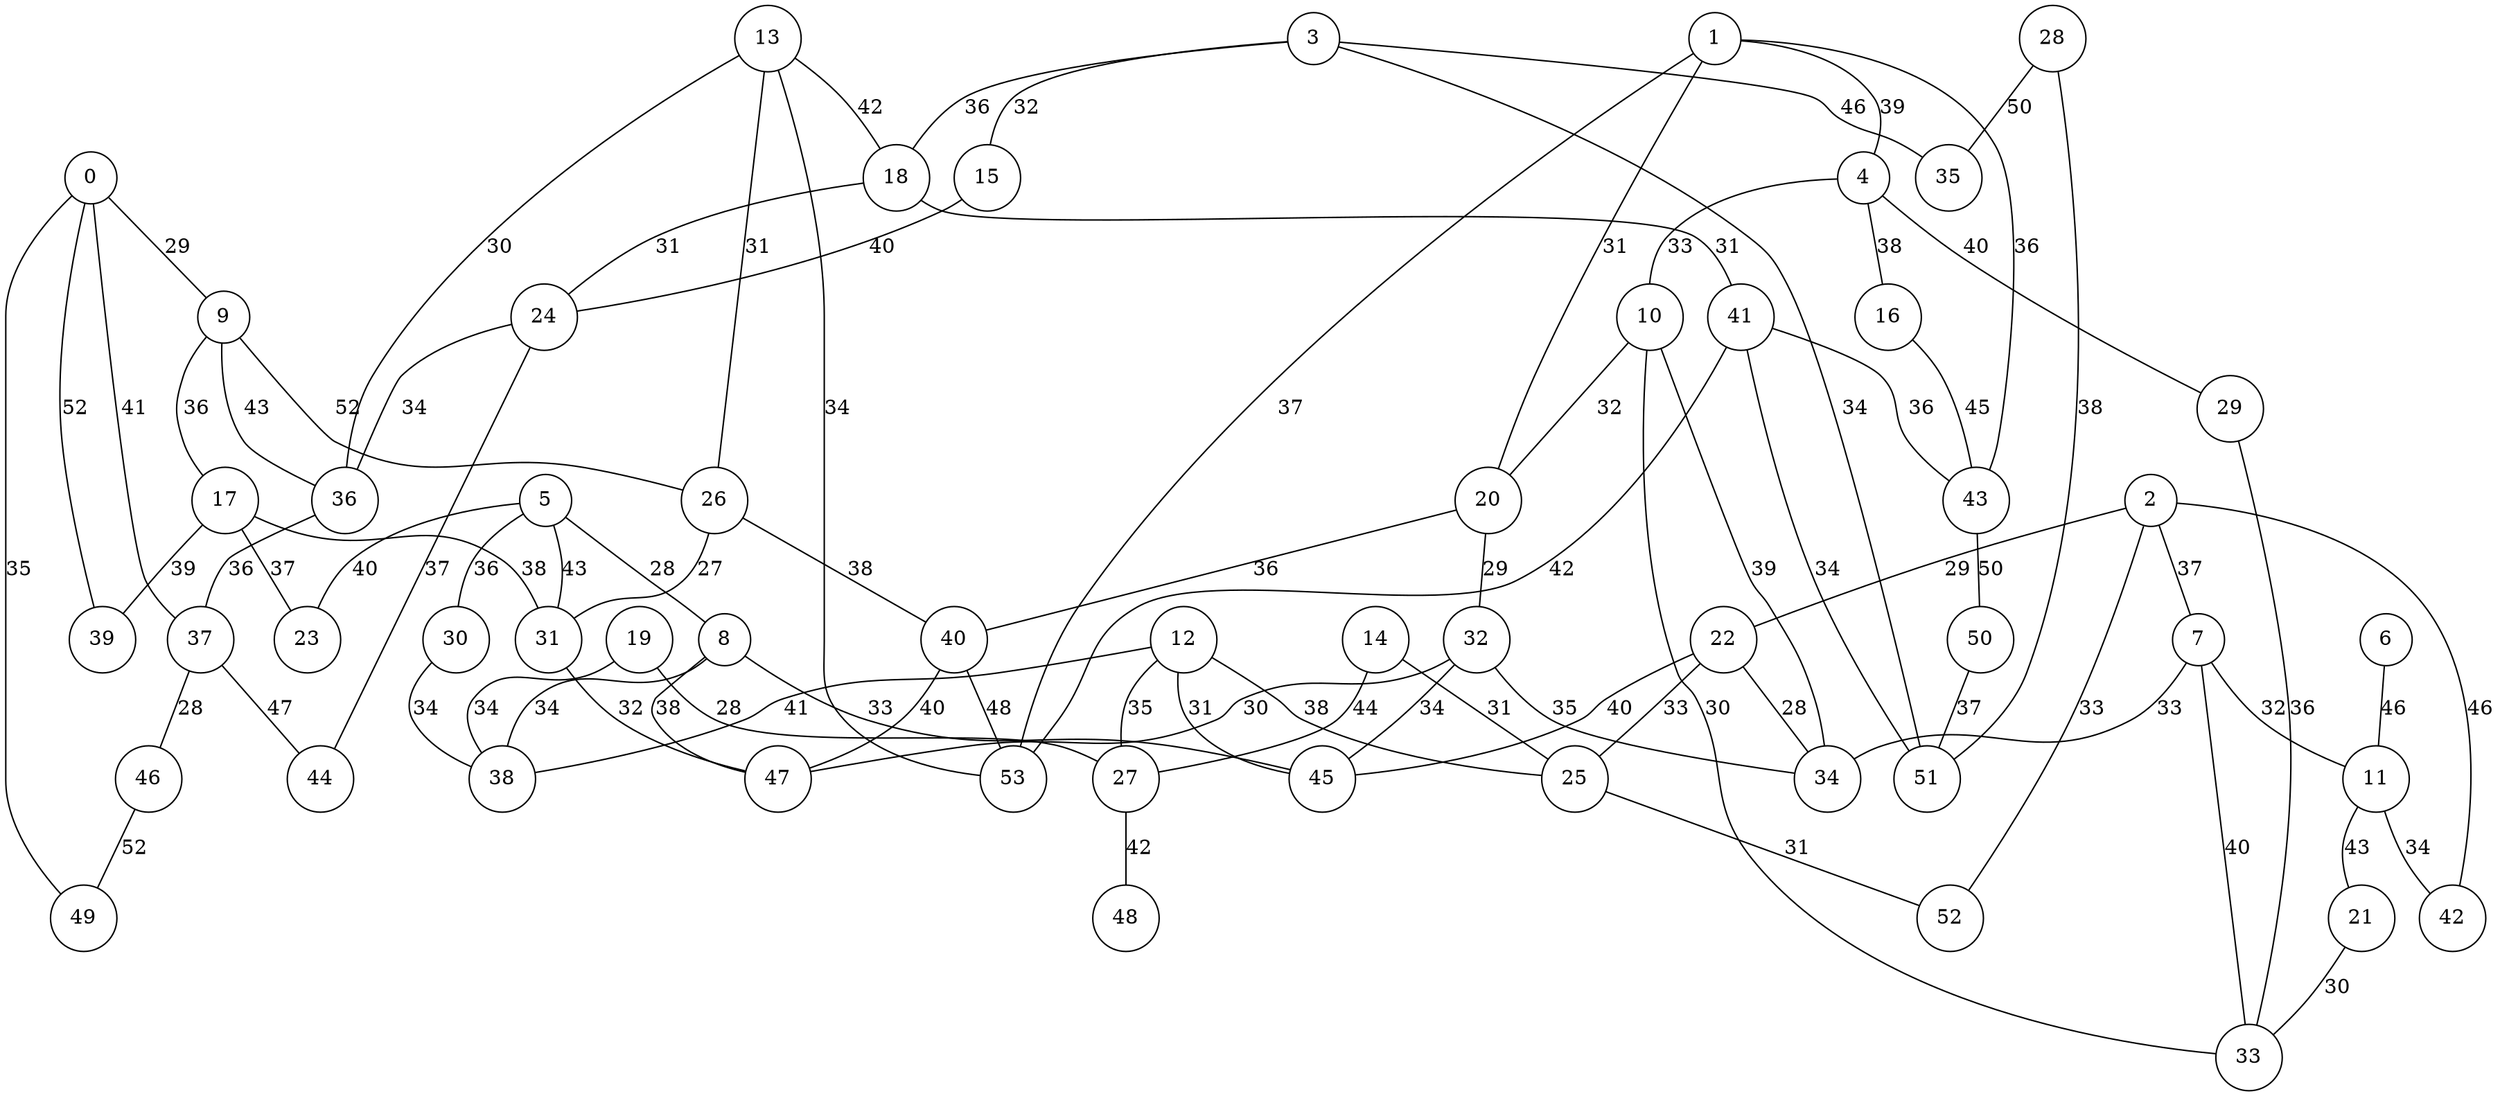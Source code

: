 graph qubit_interaction_graph {
    node [shape=circle];
    0 -- 49 [label=35];
    0 -- 39 [label=52];
    0 -- 9 [label=29];
    0 -- 37 [label=41];
    1 -- 53 [label=37];
    1 -- 43 [label=36];
    1 -- 20 [label=31];
    1 -- 4 [label=39];
    2 -- 22 [label=29];
    2 -- 7 [label=37];
    2 -- 52 [label=33];
    2 -- 42 [label=46];
    3 -- 15 [label=32];
    3 -- 18 [label=36];
    3 -- 35 [label=46];
    3 -- 51 [label=34];
    4 -- 10 [label=33];
    4 -- 16 [label=38];
    4 -- 29 [label=40];
    5 -- 23 [label=40];
    5 -- 30 [label=36];
    5 -- 31 [label=43];
    5 -- 8 [label=28];
    6 -- 11 [label=46];
    7 -- 33 [label=40];
    7 -- 11 [label=32];
    7 -- 34 [label=33];
    8 -- 45 [label=33];
    8 -- 38 [label=34];
    8 -- 47 [label=38];
    9 -- 26 [label=52];
    9 -- 17 [label=36];
    9 -- 36 [label=43];
    10 -- 33 [label=30];
    10 -- 20 [label=32];
    10 -- 34 [label=39];
    11 -- 42 [label=34];
    11 -- 21 [label=43];
    12 -- 38 [label=41];
    12 -- 27 [label=35];
    12 -- 25 [label=38];
    12 -- 45 [label=31];
    13 -- 18 [label=42];
    13 -- 53 [label=34];
    13 -- 26 [label=31];
    13 -- 36 [label=30];
    14 -- 27 [label=44];
    14 -- 25 [label=31];
    15 -- 24 [label=40];
    16 -- 43 [label=45];
    17 -- 31 [label=38];
    17 -- 39 [label=39];
    17 -- 23 [label=37];
    18 -- 41 [label=31];
    18 -- 24 [label=31];
    19 -- 38 [label=34];
    19 -- 27 [label=28];
    20 -- 40 [label=36];
    20 -- 32 [label=29];
    21 -- 33 [label=30];
    22 -- 25 [label=33];
    22 -- 45 [label=40];
    22 -- 34 [label=28];
    24 -- 36 [label=34];
    24 -- 44 [label=37];
    25 -- 52 [label=31];
    26 -- 31 [label=27];
    26 -- 40 [label=38];
    27 -- 48 [label=42];
    28 -- 51 [label=38];
    28 -- 35 [label=50];
    29 -- 33 [label=36];
    30 -- 38 [label=34];
    31 -- 47 [label=32];
    32 -- 34 [label=35];
    32 -- 47 [label=30];
    32 -- 45 [label=34];
    36 -- 37 [label=36];
    37 -- 44 [label=47];
    37 -- 46 [label=28];
    40 -- 53 [label=48];
    40 -- 47 [label=40];
    41 -- 43 [label=36];
    41 -- 53 [label=42];
    41 -- 51 [label=34];
    43 -- 50 [label=50];
    46 -- 49 [label=52];
    50 -- 51 [label=37];
}
